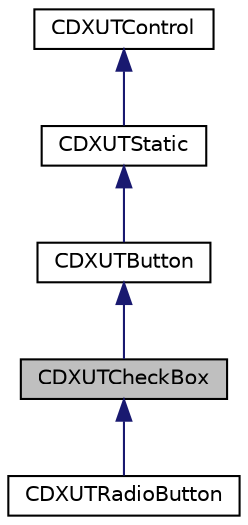 digraph "CDXUTCheckBox"
{
  edge [fontname="Helvetica",fontsize="10",labelfontname="Helvetica",labelfontsize="10"];
  node [fontname="Helvetica",fontsize="10",shape=record];
  Node1 [label="CDXUTCheckBox",height=0.2,width=0.4,color="black", fillcolor="grey75", style="filled", fontcolor="black"];
  Node2 -> Node1 [dir="back",color="midnightblue",fontsize="10",style="solid",fontname="Helvetica"];
  Node2 [label="CDXUTButton",height=0.2,width=0.4,color="black", fillcolor="white", style="filled",URL="$class_c_d_x_u_t_button.html"];
  Node3 -> Node2 [dir="back",color="midnightblue",fontsize="10",style="solid",fontname="Helvetica"];
  Node3 [label="CDXUTStatic",height=0.2,width=0.4,color="black", fillcolor="white", style="filled",URL="$class_c_d_x_u_t_static.html"];
  Node4 -> Node3 [dir="back",color="midnightblue",fontsize="10",style="solid",fontname="Helvetica"];
  Node4 [label="CDXUTControl",height=0.2,width=0.4,color="black", fillcolor="white", style="filled",URL="$class_c_d_x_u_t_control.html"];
  Node1 -> Node5 [dir="back",color="midnightblue",fontsize="10",style="solid",fontname="Helvetica"];
  Node5 [label="CDXUTRadioButton",height=0.2,width=0.4,color="black", fillcolor="white", style="filled",URL="$class_c_d_x_u_t_radio_button.html"];
}
